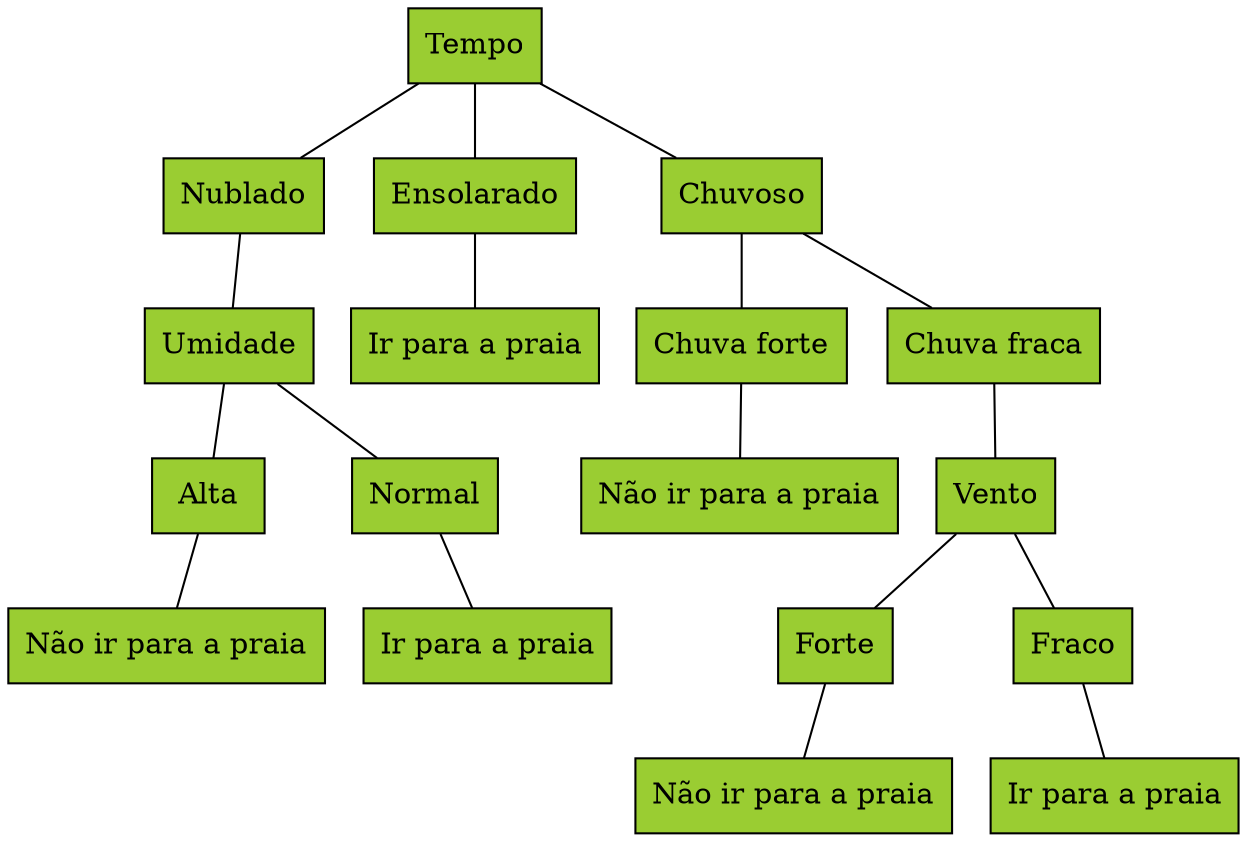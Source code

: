 graph arvore_de_decisao {
	node [shape=rectangle,style=filled,color=black,fillcolor=yellowgreen]
	Tempo -- { Nublado Ensolarado Chuvoso }
	Nublado -- Umidade
	Umidade -- { Alta Normal }
	Alta -- semPraia1
	Normal -- praia1
	Ensolarado -- praia2
	Chuvoso -- { "Chuva forte" "Chuva fraca" }
	"Chuva forte" -- semPraia2
	"Chuva fraca" -- Vento
	Vento -- { Forte Fraco }
	Forte -- semPraia3
	Fraco -- praia3
	praia1[label="Ir para a praia"]
	praia2[label="Ir para a praia"]
	praia3[label="Ir para a praia"]
	semPraia1[label="Não ir para a praia"]
	semPraia2[label="Não ir para a praia"]
	semPraia3[label="Não ir para a praia"]
}
